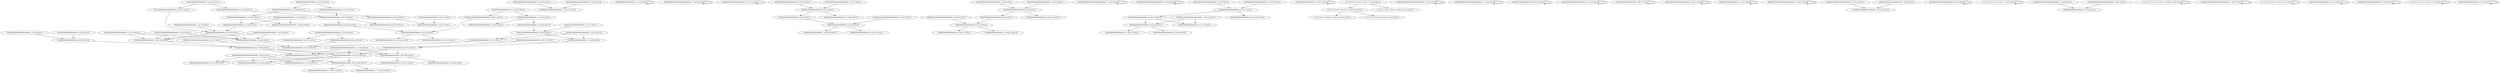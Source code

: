 digraph G {
    "00000000000000000000_8-28:20-LEN:20" -> "00000000000000000000_9-29:35-LEN:20";
    "0000000000000100000000000_1-25:349-LEN:25" -> "000000010000000000000001_7-30:373-LEN:24";
    "00000000000010000000_1-21:22-LEN:20" -> "00000000000010000000_1-21:22-LEN:20";
    "000000000000000000000000000_1-28:19-LEN:27" -> "000000000000000000010_10-30:156-LEN:21";
    "000000000000000000000000000_1-28:19-LEN:27" -> "00000000000000000000_10-30:30-LEN:20";
    "000000000000000000000000000_1-28:19-LEN:27" -> "00000000000000000001_10-30:16-LEN:20";
    "000000000000000000000000000_1-28:19-LEN:27" -> "00000000000000000000_10-29:1058-LEN:20";
    "00000000000001000000000000001_1-30:68-LEN:29" -> "00000000000001000000000000001_1-30:68-LEN:29";
    "000000010000100000001000_1-25:17-LEN:24" -> "000000010000100000001000_1-25:17-LEN:24";
    "000000000000000000000000_1-25:34-LEN:24" -> "000000000000000000000_6-27:58-LEN:21";
    "00000000000000000000_8-27:1040-LEN:20" -> "000000000000000000000_9-30:31-LEN:21";
    "00000000000000000000_8-27:1040-LEN:20" -> "00000000000000000001_9-28:396-LEN:20";
    "00000000000000000000_8-27:1040-LEN:20" -> "00000000000000000000_9-28:1231-LEN:20";
    "000000000000000000000_6-27:36-LEN:21" -> "00000000000000000000_8-28:20-LEN:20";
    "000000000000000000000_6-27:36-LEN:21" -> "0000000000000000000100_8-30:18-LEN:22";
    "00000000000000000000_6-25:975-LEN:20" -> "000000000000000000000_7-28:26-LEN:21";
    "00000000000000000000_6-25:975-LEN:20" -> "00000000000000000000_7-26:1024-LEN:20";
    "000000000000000000000000_1-25:30-LEN:24" -> "000000000000000000000_7-28:26-LEN:21";
    "000000000000000000000000_1-25:30-LEN:24" -> "00000000000000000000_7-26:1024-LEN:20";
    "000000010000000000000000000_1-28:25-LEN:27" -> "00000000000000000000_9-29:43-LEN:20";
    "000000010000000000000000000_1-28:17-LEN:27" -> "000000000000000000001_9-30:23-LEN:21";
    "00000000000010000000000000001_1-30:20-LEN:29" -> "00000000000010000000000000001_1-30:20-LEN:29";
    "000000000000000000000_4-24:595-LEN:21" -> "00000000000000000000_6-25:975-LEN:20";
    "0000000000000000000000000000_1-29:20-LEN:28" -> "0000000000000000000000000000_1-29:20-LEN:28";
    "00000000000000000000000_1-24:19-LEN:23" -> "00000000000000000000_6-25:975-LEN:20";
    "000000000000000000000_6-27:46-LEN:21" -> "00000000000000000000_8-28:26-LEN:20";
    "000000000000000000000_6-27:46-LEN:21" -> "0000000000000000000100_8-30:23-LEN:22";
    "00000010000000000000_2-21:538-LEN:20" -> "00000100000000000000000_3-26:18-LEN:23";
    "00000010000000000000_2-21:538-LEN:20" -> "00000100000000000000_3-22:525-LEN:20";
    "10000000000000000000_8-28:16-LEN:20" -> "000000000000000000001_9-30:27-LEN:21";
    "000000100000000000000000_1-25:25-LEN:24" -> "010000000000000000000_7-28:17-LEN:21";
    "000000100000000000000000_1-25:25-LEN:24" -> "01000000000000000000_7-26:569-LEN:20";
    "000000010000000000000000000_1-28:27-LEN:27" -> "00000000000000000000_9-29:54-LEN:20";
    "000000000000000000000_7-28:26-LEN:21" -> "000000000000000000001_9-30:23-LEN:21";
    "00000000000000000000_9-29:244-LEN:20" -> "00000000000000000001_10-30:153-LEN:20";
    "00000000000000000000_9-29:244-LEN:20" -> "00000000000000000000_10-30:94-LEN:20";
    "00010000000100000001_10-30:16-LEN:20" -> "00010000000100000001_10-30:16-LEN:20";
    "00000000000000000000_8-28:26-LEN:20" -> "00000000000000000000_9-29:43-LEN:20";
    "11110111111110111110101_1-23:189-LEN:23" -> "0111111110111110101111_5-26:172-LEN:22";
    "11110111111110111110101_1-23:189-LEN:23" -> "0111111110111110101111000_5-30:22-LEN:25";
    "00000000000000000000000000001_1-30:21-LEN:29" -> "00000000000000000000000000001_1-30:21-LEN:29";
    "000010000000000000000000_1-25:67-LEN:24" -> "000000000000000000000_6-27:211-LEN:21";
    "000000000000000000000_6-27:58-LEN:21" -> "00000000000000000000_8-28:35-LEN:20";
    "000000000000000000000_6-27:58-LEN:21" -> "0000000000000000000100_8-30:20-LEN:22";
    "0111111110111110101111_5-26:172-LEN:22" -> "11111101111101011111000_8-30:181-LEN:23";
    "0111111110111110101111_5-26:172-LEN:22" -> "1111110111110101111000_8-30:18-LEN:22";
    "0000001000000000000000000_1-26:17-LEN:25" -> "10000000000000000000_8-27:572-LEN:20";
    "00000000000001000000000000001_1-30:22-LEN:29" -> "00000000000001000000000000001_1-30:22-LEN:29";
    "000010000000000000000000_1-25:23-LEN:24" -> "000000000000000000000_7-28:26-LEN:21";
    "000010000000000000000000_1-25:23-LEN:24" -> "00000000000000000000_7-26:1024-LEN:20";
    "0000100000000000000000_4-25:538-LEN:22" -> "010000000000000000000_7-28:17-LEN:21";
    "0000100000000000000000_4-25:538-LEN:22" -> "01000000000000000000_7-26:569-LEN:20";
    "00000000000000000000_8-28:141-LEN:20" -> "00000000000000000000_9-29:244-LEN:20";
    "00000000000000000000_8-28:141-LEN:20" -> "000000000000000000010_9-30:27-LEN:21";
    "00000000000000000000_3-22:601-LEN:20" -> "00000000000000000000000001_4-30:26-LEN:26";
    "00000000000000000000_3-22:601-LEN:20" -> "000000000000000000000_4-24:595-LEN:21";
    "000000010000000000000000000_1-28:124-LEN:27" -> "00000000000000000000_9-29:244-LEN:20";
    "000000010000000000000000000_1-28:124-LEN:27" -> "000000000000000000010_9-30:27-LEN:21";
    "00000000000000000000_9-29:54-LEN:20" -> "00000000000000000001_10-30:38-LEN:20";
    "00000000000000000000_9-29:54-LEN:20" -> "00000000000000000000_10-30:21-LEN:20";
    "000000010000000000000_9-29:22-LEN:21" -> "000000010000000000000_9-29:22-LEN:21";
    "00000000000000000001_9-28:396-LEN:20" -> "00000000000000000010_10-30:16-LEN:20";
    "00000000000000000001_9-28:396-LEN:20" -> "000000000000000000100_10-30:385-LEN:21";
    "00001000000000000100000001_4-30:18-LEN:26" -> "00001000000000000100000001_4-30:18-LEN:26";
    "010000100000001000000_7-28:17-LEN:21" -> "010000100000001000000_7-28:17-LEN:21";
    "000000000000000000000000_1-25:26-LEN:24" -> "000000000000000000000_6-27:46-LEN:21";
    "000000000000000000000000_1-25:132-LEN:24" -> "000000000000000000000_6-27:211-LEN:21";
    "00000000000000000000000_2-25:17-LEN:23" -> "000000000000000000000_6-27:36-LEN:21";
    "00001000001000000100000001_4-30:17-LEN:26" -> "00001000001000000100000001_4-30:17-LEN:26";
    "00000001000000000000_1-21:21-LEN:20" -> "00000001000000000000_1-21:21-LEN:20";
    "00000001000001000000100000001_1-30:72-LEN:29" -> "00000001000001000000100000001_1-30:72-LEN:29";
    "000010000000000000000000_1-25:24-LEN:24" -> "000000000000000000000_6-27:46-LEN:21";
    "00000000000000000000_8-28:35-LEN:20" -> "00000000000000000000_9-29:54-LEN:20";
    "000000000000000000000000_1-25:18-LEN:24" -> "00000000000000000000_6-26:36-LEN:20";
    "00000000000000000000_9-29:43-LEN:20" -> "00000000000000000000_10-30:17-LEN:20";
    "00000000000000000000_9-29:43-LEN:20" -> "00000000000000000001_10-30:27-LEN:20";
    "0000000100000100000001000_1-25:324-LEN:25" -> "010000010000000100000001_7-30:351-LEN:24";
    "00010000000000000000000_2-25:16-LEN:23" -> "000000000000000000000_6-27:36-LEN:21";
    "000000000000100000000000_6-29:20-LEN:24" -> "000000000000100000000000_6-29:20-LEN:24";
    "11110111111101111101011_1-24:16-LEN:23" -> "11110111111101111101011_1-24:16-LEN:23";
    "00001000000000000000_1-20:391-LEN:20" -> "00010000000000000000000_2-25:16-LEN:23";
    "00001000000000000000_1-20:391-LEN:20" -> "00010000000000000000000_2-24:374-LEN:23";
    "000000000000000000000_6-27:211-LEN:21" -> "00000000000000000000_8-28:141-LEN:20";
    "000000000000000000000_6-27:211-LEN:21" -> "0000000000000000000100_8-30:80-LEN:22";
    "00000000000000000000_7-26:1024-LEN:20" -> "00000000000000000000_8-27:1040-LEN:20";
    "000000000000100000000000_1-25:20-LEN:24" -> "000000010000000000000001_7-30:373-LEN:24";
    "000000010000000000000000000_1-28:24-LEN:27" -> "000000000000000000001_9-30:32-LEN:21";
    "000000000000000000000_1-22:18-LEN:21" -> "00000000000000000000000001_4-30:26-LEN:26";
    "000000000000000000000_1-22:18-LEN:21" -> "000000000000000000000_4-24:595-LEN:21";
    "11110111111110111111011111000_1-30:34-LEN:29" -> "11110111111110111111011111000_1-30:34-LEN:29";
    "000010000000000000000000_1-25:27-LEN:24" -> "000000000000000000000_6-27:58-LEN:21";
    "010000000000000000000_4-25:16-LEN:21" -> "00000000000000000000_6-26:36-LEN:20";
    "0000010000000000000000000_1-25:20-LEN:25" -> "000000000000000000000_7-28:26-LEN:21";
    "0000010000000000000000000_1-25:20-LEN:25" -> "00000000000000000000_7-26:1024-LEN:20";
    "000000010000000000010000000001_1-30:197-LEN:30" -> "000000010000000000010000000001_1-30:197-LEN:30";
    "00000000000000000000000000_1-27:20-LEN:26" -> "000000000000000000010_8-29:16-LEN:21";
    "00000000000000000000000000_1-27:20-LEN:26" -> "00000000000000000000_8-28:16-LEN:20";
    "00000000000000000000_1-20:617-LEN:20" -> "00000000000000000000000_2-25:17-LEN:23";
    "00000000000000000000_1-20:617-LEN:20" -> "00000000000000000000_2-21:609-LEN:20";
    "00010000000000000000000_2-24:374-LEN:23" -> "00000000000000000000_6-25:975-LEN:20";
    "0000000000000000000000000_3-28:23-LEN:25" -> "000000000000000000001_9-30:27-LEN:21";
    "000000000000000000000000000_1-28:25-LEN:27" -> "000000000000000000001_9-30:32-LEN:21";
    "00000000000000000000_6-26:36-LEN:20" -> "00000000000000000000_8-27:1040-LEN:20";
    "00000000000000000000_2-21:609-LEN:20" -> "00000000000000000000_3-22:601-LEN:20";
    "00000000000000000000_2-21:609-LEN:20" -> "0000000000000000000000000_3-28:23-LEN:25";
    "10000000000000000000_8-27:572-LEN:20" -> "000000000000000000000_9-30:31-LEN:21";
    "10000000000000000000_8-27:572-LEN:20" -> "00000000000000000001_9-28:396-LEN:20";
    "10000000000000000000_8-27:572-LEN:20" -> "00000000000000000000_9-28:1231-LEN:20";
    "111101111111011111010_1-22:16-LEN:21" -> "111101111111011111010_1-22:16-LEN:21";
    "00000000000000000000_9-29:35-LEN:20" -> "00000000000000000001_10-30:21-LEN:20";
    "00000000000000000000_9-29:35-LEN:20" -> "00000000000000000000_10-30:18-LEN:20";
    "00000000000000000000_9-28:1231-LEN:20" -> "000000000000000000010_10-30:156-LEN:21";
    "00000000000000000000_9-28:1231-LEN:20" -> "00000000000000000000_10-30:30-LEN:20";
    "00000000000000000000_9-28:1231-LEN:20" -> "00000000000000000001_10-30:16-LEN:20";
    "00000000000000000000_9-28:1231-LEN:20" -> "00000000000000000000_10-29:1058-LEN:20";
    "000001000000000000001_9-30:18-LEN:21" -> "000001000000000000001_9-30:18-LEN:21";
    "000000000100000000000000_6-29:19-LEN:24" -> "000000000100000000000000_6-29:19-LEN:24";
    "000000100000000000000_1-22:17-LEN:21" -> "0000100000000000000000_4-25:538-LEN:22";
    "010000000000000000000_7-28:17-LEN:21" -> "000000000000000000001_9-30:23-LEN:21";
    "111101111111101111010_1-22:16-LEN:21" -> "111101111111101111010_1-22:16-LEN:21";
    "01000000000000000000_7-26:569-LEN:20" -> "10000000000000000000_8-27:572-LEN:20";
    "000000100000100000001000_1-25:22-LEN:24" -> "010000010000000100000001_7-30:351-LEN:24";
    "00000100000000000000_3-22:525-LEN:20" -> "0000100000000000000000_4-25:538-LEN:22";
    "00000001000000000000_1-20:553-LEN:20" -> "00000010000000000000_2-21:538-LEN:20";
    "00000001000000000000_1-20:553-LEN:20" -> "00000010000000000000000000_2-28:21-LEN:26";
    "00000000000000000000_8-28:16-LEN:20" -> "000000000000000000001_9-30:23-LEN:21";
    "00000010000000000000000000_2-28:21-LEN:26" -> "00000000000000000000_9-29:35-LEN:20";
    "00000000000000000000000000_1-27:38-LEN:26" -> "000000000000000000000_9-30:31-LEN:21";
    "00000000000000000000000000_1-27:38-LEN:26" -> "00000000000000000001_9-28:396-LEN:20";
    "00000000000000000000000000_1-27:38-LEN:26" -> "00000000000000000000_9-28:1231-LEN:20";
    "000010000000000000000_1-22:16-LEN:21" -> "000010000000000000000_1-22:16-LEN:21";
    "00000000000000000000_10-29:1058-LEN:20" -> "00000000000000000000_11-30:413-LEN:20";
    "00000000000000000000_10-29:1058-LEN:20" -> "00000000000000000001_11-30:632-LEN:20";
}
